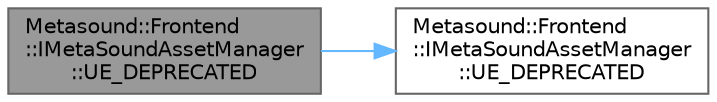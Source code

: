 digraph "Metasound::Frontend::IMetaSoundAssetManager::UE_DEPRECATED"
{
 // INTERACTIVE_SVG=YES
 // LATEX_PDF_SIZE
  bgcolor="transparent";
  edge [fontname=Helvetica,fontsize=10,labelfontname=Helvetica,labelfontsize=10];
  node [fontname=Helvetica,fontsize=10,shape=box,height=0.2,width=0.4];
  rankdir="LR";
  Node1 [id="Node000001",label="Metasound::Frontend\l::IMetaSoundAssetManager\l::UE_DEPRECATED",height=0.2,width=0.4,color="gray40", fillcolor="grey60", style="filled", fontcolor="black",tooltip=" "];
  Node1 -> Node2 [id="edge1_Node000001_Node000002",color="steelblue1",style="solid",tooltip=" "];
  Node2 [id="Node000002",label="Metasound::Frontend\l::IMetaSoundAssetManager\l::UE_DEPRECATED",height=0.2,width=0.4,color="grey40", fillcolor="white", style="filled",URL="$d3/db2/classMetasound_1_1Frontend_1_1IMetaSoundAssetManager.html#a9a292dcc12708aab319a975eb48482ea",tooltip=" "];
}
